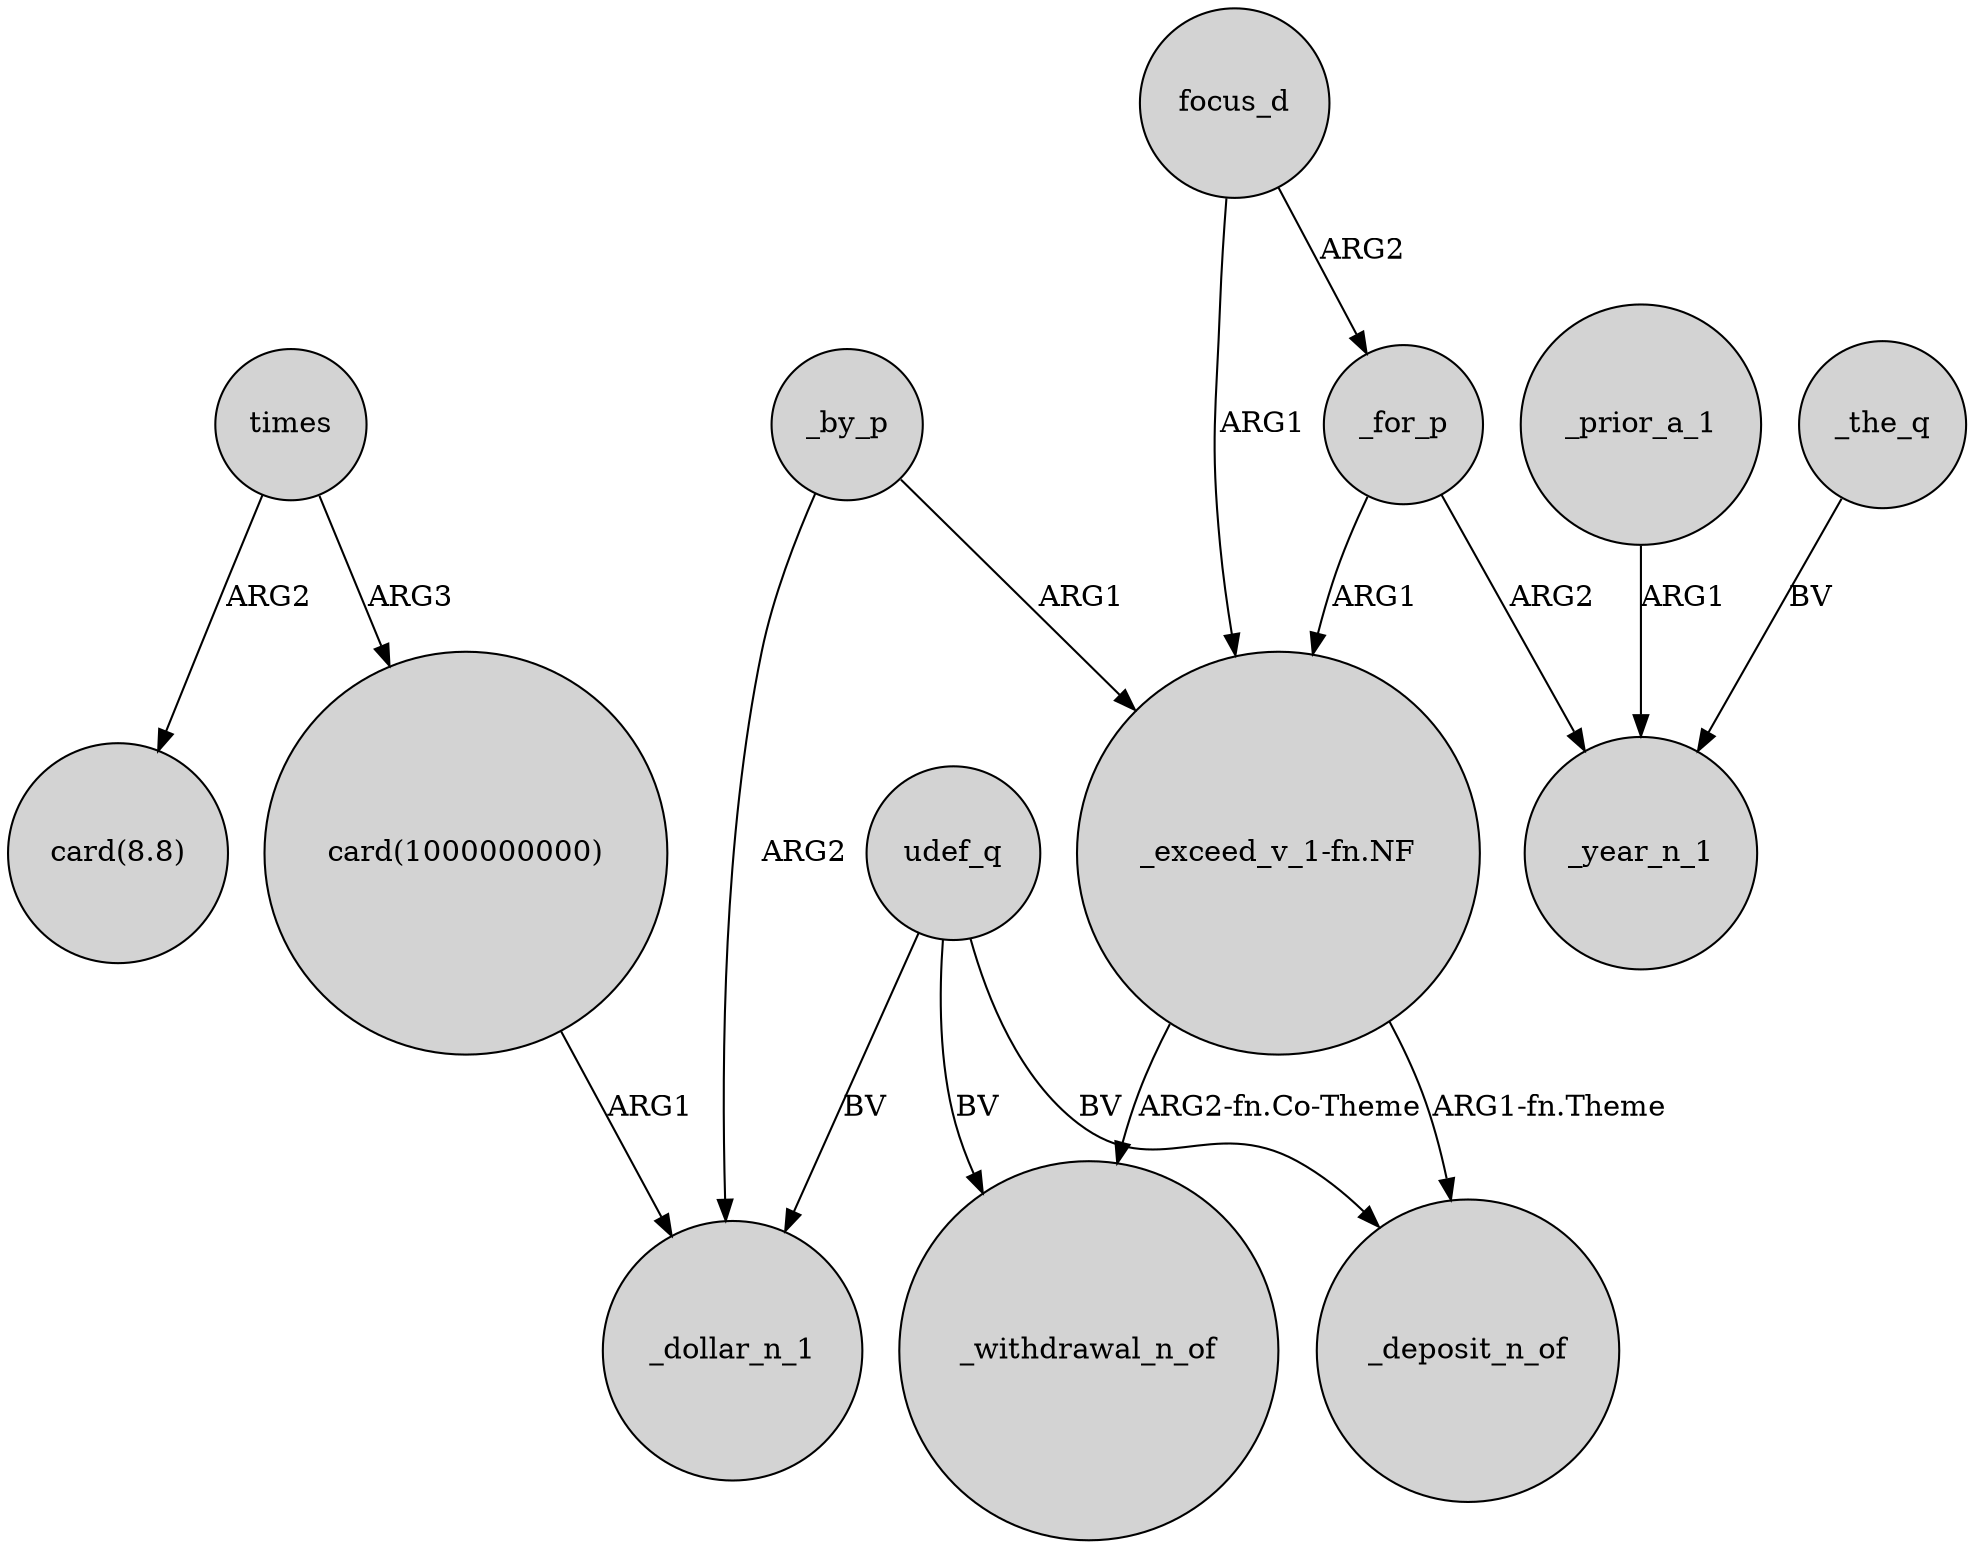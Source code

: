 digraph {
	node [shape=circle style=filled]
	udef_q -> _deposit_n_of [label=BV]
	_by_p -> _dollar_n_1 [label=ARG2]
	_prior_a_1 -> _year_n_1 [label=ARG1]
	times -> "card(8.8)" [label=ARG2]
	focus_d -> "_exceed_v_1-fn.NF" [label=ARG1]
	"_exceed_v_1-fn.NF" -> _withdrawal_n_of [label="ARG2-fn.Co-Theme"]
	udef_q -> _withdrawal_n_of [label=BV]
	_for_p -> _year_n_1 [label=ARG2]
	_by_p -> "_exceed_v_1-fn.NF" [label=ARG1]
	"card(1000000000)" -> _dollar_n_1 [label=ARG1]
	"_exceed_v_1-fn.NF" -> _deposit_n_of [label="ARG1-fn.Theme"]
	focus_d -> _for_p [label=ARG2]
	times -> "card(1000000000)" [label=ARG3]
	_the_q -> _year_n_1 [label=BV]
	udef_q -> _dollar_n_1 [label=BV]
	_for_p -> "_exceed_v_1-fn.NF" [label=ARG1]
}
